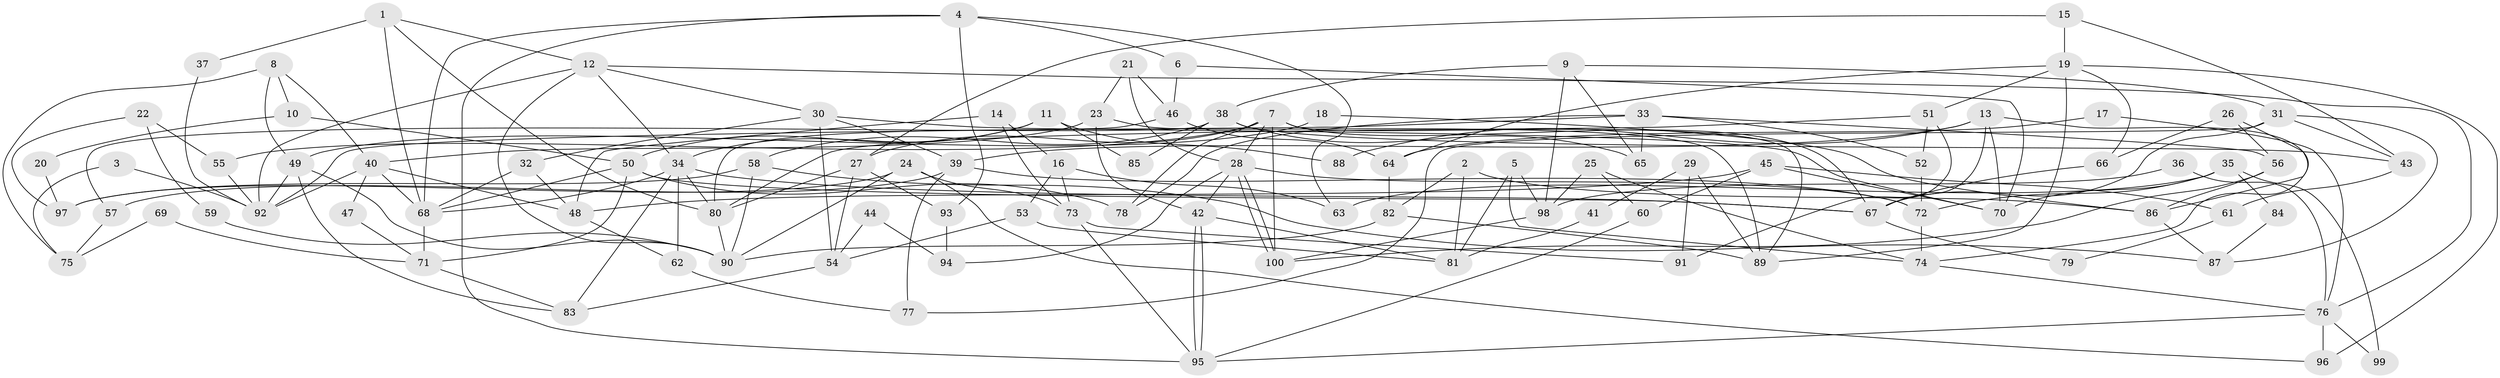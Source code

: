 // coarse degree distribution, {10: 0.06, 6: 0.16, 5: 0.1, 4: 0.26, 3: 0.2, 9: 0.02, 8: 0.1, 13: 0.02, 2: 0.04, 12: 0.02, 7: 0.02}
// Generated by graph-tools (version 1.1) at 2025/37/03/04/25 23:37:07]
// undirected, 100 vertices, 200 edges
graph export_dot {
  node [color=gray90,style=filled];
  1;
  2;
  3;
  4;
  5;
  6;
  7;
  8;
  9;
  10;
  11;
  12;
  13;
  14;
  15;
  16;
  17;
  18;
  19;
  20;
  21;
  22;
  23;
  24;
  25;
  26;
  27;
  28;
  29;
  30;
  31;
  32;
  33;
  34;
  35;
  36;
  37;
  38;
  39;
  40;
  41;
  42;
  43;
  44;
  45;
  46;
  47;
  48;
  49;
  50;
  51;
  52;
  53;
  54;
  55;
  56;
  57;
  58;
  59;
  60;
  61;
  62;
  63;
  64;
  65;
  66;
  67;
  68;
  69;
  70;
  71;
  72;
  73;
  74;
  75;
  76;
  77;
  78;
  79;
  80;
  81;
  82;
  83;
  84;
  85;
  86;
  87;
  88;
  89;
  90;
  91;
  92;
  93;
  94;
  95;
  96;
  97;
  98;
  99;
  100;
  1 -- 80;
  1 -- 12;
  1 -- 37;
  1 -- 68;
  2 -- 81;
  2 -- 86;
  2 -- 82;
  3 -- 75;
  3 -- 92;
  4 -- 95;
  4 -- 6;
  4 -- 63;
  4 -- 68;
  4 -- 93;
  5 -- 98;
  5 -- 74;
  5 -- 81;
  6 -- 70;
  6 -- 46;
  7 -- 27;
  7 -- 89;
  7 -- 28;
  7 -- 55;
  7 -- 67;
  7 -- 78;
  7 -- 100;
  8 -- 40;
  8 -- 49;
  8 -- 10;
  8 -- 75;
  9 -- 65;
  9 -- 31;
  9 -- 38;
  9 -- 98;
  10 -- 50;
  10 -- 20;
  11 -- 34;
  11 -- 50;
  11 -- 85;
  11 -- 88;
  12 -- 92;
  12 -- 34;
  12 -- 30;
  12 -- 76;
  12 -- 90;
  13 -- 67;
  13 -- 74;
  13 -- 39;
  13 -- 70;
  13 -- 88;
  14 -- 48;
  14 -- 16;
  14 -- 73;
  15 -- 27;
  15 -- 19;
  15 -- 43;
  16 -- 53;
  16 -- 63;
  16 -- 73;
  17 -- 64;
  17 -- 76;
  18 -- 49;
  18 -- 86;
  19 -- 89;
  19 -- 64;
  19 -- 51;
  19 -- 66;
  19 -- 96;
  20 -- 97;
  21 -- 23;
  21 -- 28;
  21 -- 46;
  22 -- 97;
  22 -- 55;
  22 -- 59;
  23 -- 40;
  23 -- 42;
  23 -- 89;
  24 -- 96;
  24 -- 73;
  24 -- 90;
  24 -- 97;
  25 -- 74;
  25 -- 98;
  25 -- 60;
  26 -- 66;
  26 -- 56;
  26 -- 86;
  27 -- 54;
  27 -- 80;
  27 -- 93;
  28 -- 100;
  28 -- 100;
  28 -- 42;
  28 -- 72;
  28 -- 94;
  29 -- 89;
  29 -- 91;
  29 -- 41;
  30 -- 32;
  30 -- 39;
  30 -- 54;
  30 -- 70;
  31 -- 67;
  31 -- 43;
  31 -- 77;
  31 -- 87;
  32 -- 68;
  32 -- 48;
  33 -- 52;
  33 -- 78;
  33 -- 56;
  33 -- 65;
  33 -- 92;
  34 -- 67;
  34 -- 68;
  34 -- 62;
  34 -- 80;
  34 -- 83;
  35 -- 72;
  35 -- 70;
  35 -- 63;
  35 -- 84;
  35 -- 99;
  36 -- 98;
  36 -- 76;
  37 -- 92;
  38 -- 58;
  38 -- 43;
  38 -- 57;
  38 -- 65;
  38 -- 85;
  39 -- 57;
  39 -- 72;
  39 -- 77;
  40 -- 68;
  40 -- 48;
  40 -- 47;
  40 -- 92;
  41 -- 81;
  42 -- 95;
  42 -- 95;
  42 -- 81;
  43 -- 61;
  44 -- 54;
  44 -- 94;
  45 -- 60;
  45 -- 70;
  45 -- 48;
  45 -- 61;
  46 -- 80;
  46 -- 64;
  47 -- 71;
  48 -- 62;
  49 -- 92;
  49 -- 90;
  49 -- 83;
  50 -- 71;
  50 -- 68;
  50 -- 67;
  50 -- 78;
  51 -- 80;
  51 -- 52;
  51 -- 91;
  52 -- 72;
  53 -- 81;
  53 -- 54;
  54 -- 83;
  55 -- 92;
  56 -- 100;
  56 -- 86;
  57 -- 75;
  58 -- 90;
  58 -- 87;
  58 -- 97;
  59 -- 90;
  60 -- 95;
  61 -- 79;
  62 -- 77;
  64 -- 82;
  66 -- 67;
  67 -- 79;
  68 -- 71;
  69 -- 71;
  69 -- 75;
  71 -- 83;
  72 -- 74;
  73 -- 91;
  73 -- 95;
  74 -- 76;
  76 -- 95;
  76 -- 96;
  76 -- 99;
  80 -- 90;
  82 -- 90;
  82 -- 89;
  84 -- 87;
  86 -- 87;
  93 -- 94;
  98 -- 100;
}
